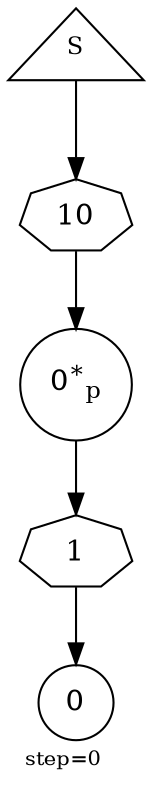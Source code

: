 digraph {
  graph  [labelloc=bottom,labeljust=left,fontsize="10",label="step=0"];
  "376" [shape=circle,peripheries="1",label=<0<SUP>*</SUP><SUB>p</SUB>>,labelfontcolor=black,color=black];
  "384" [shape=triangle,peripheries="1",label=<<SUP>S</SUP>>,labelfontcolor=black,color=black];
  "391" [shape=circle,peripheries="1",label=<0>,labelfontcolor=black,color=black];
  "385" [label=<10>,peripheries="1",color=black,shape=septagon];
  "384" -> "385" [color=black];
  "385" -> "376" [color=black];
  "394" [label=<1>,peripheries="1",color=black,shape=septagon];
  "376" -> "394" [color=black];
  "394" -> "391" [color=black];
}